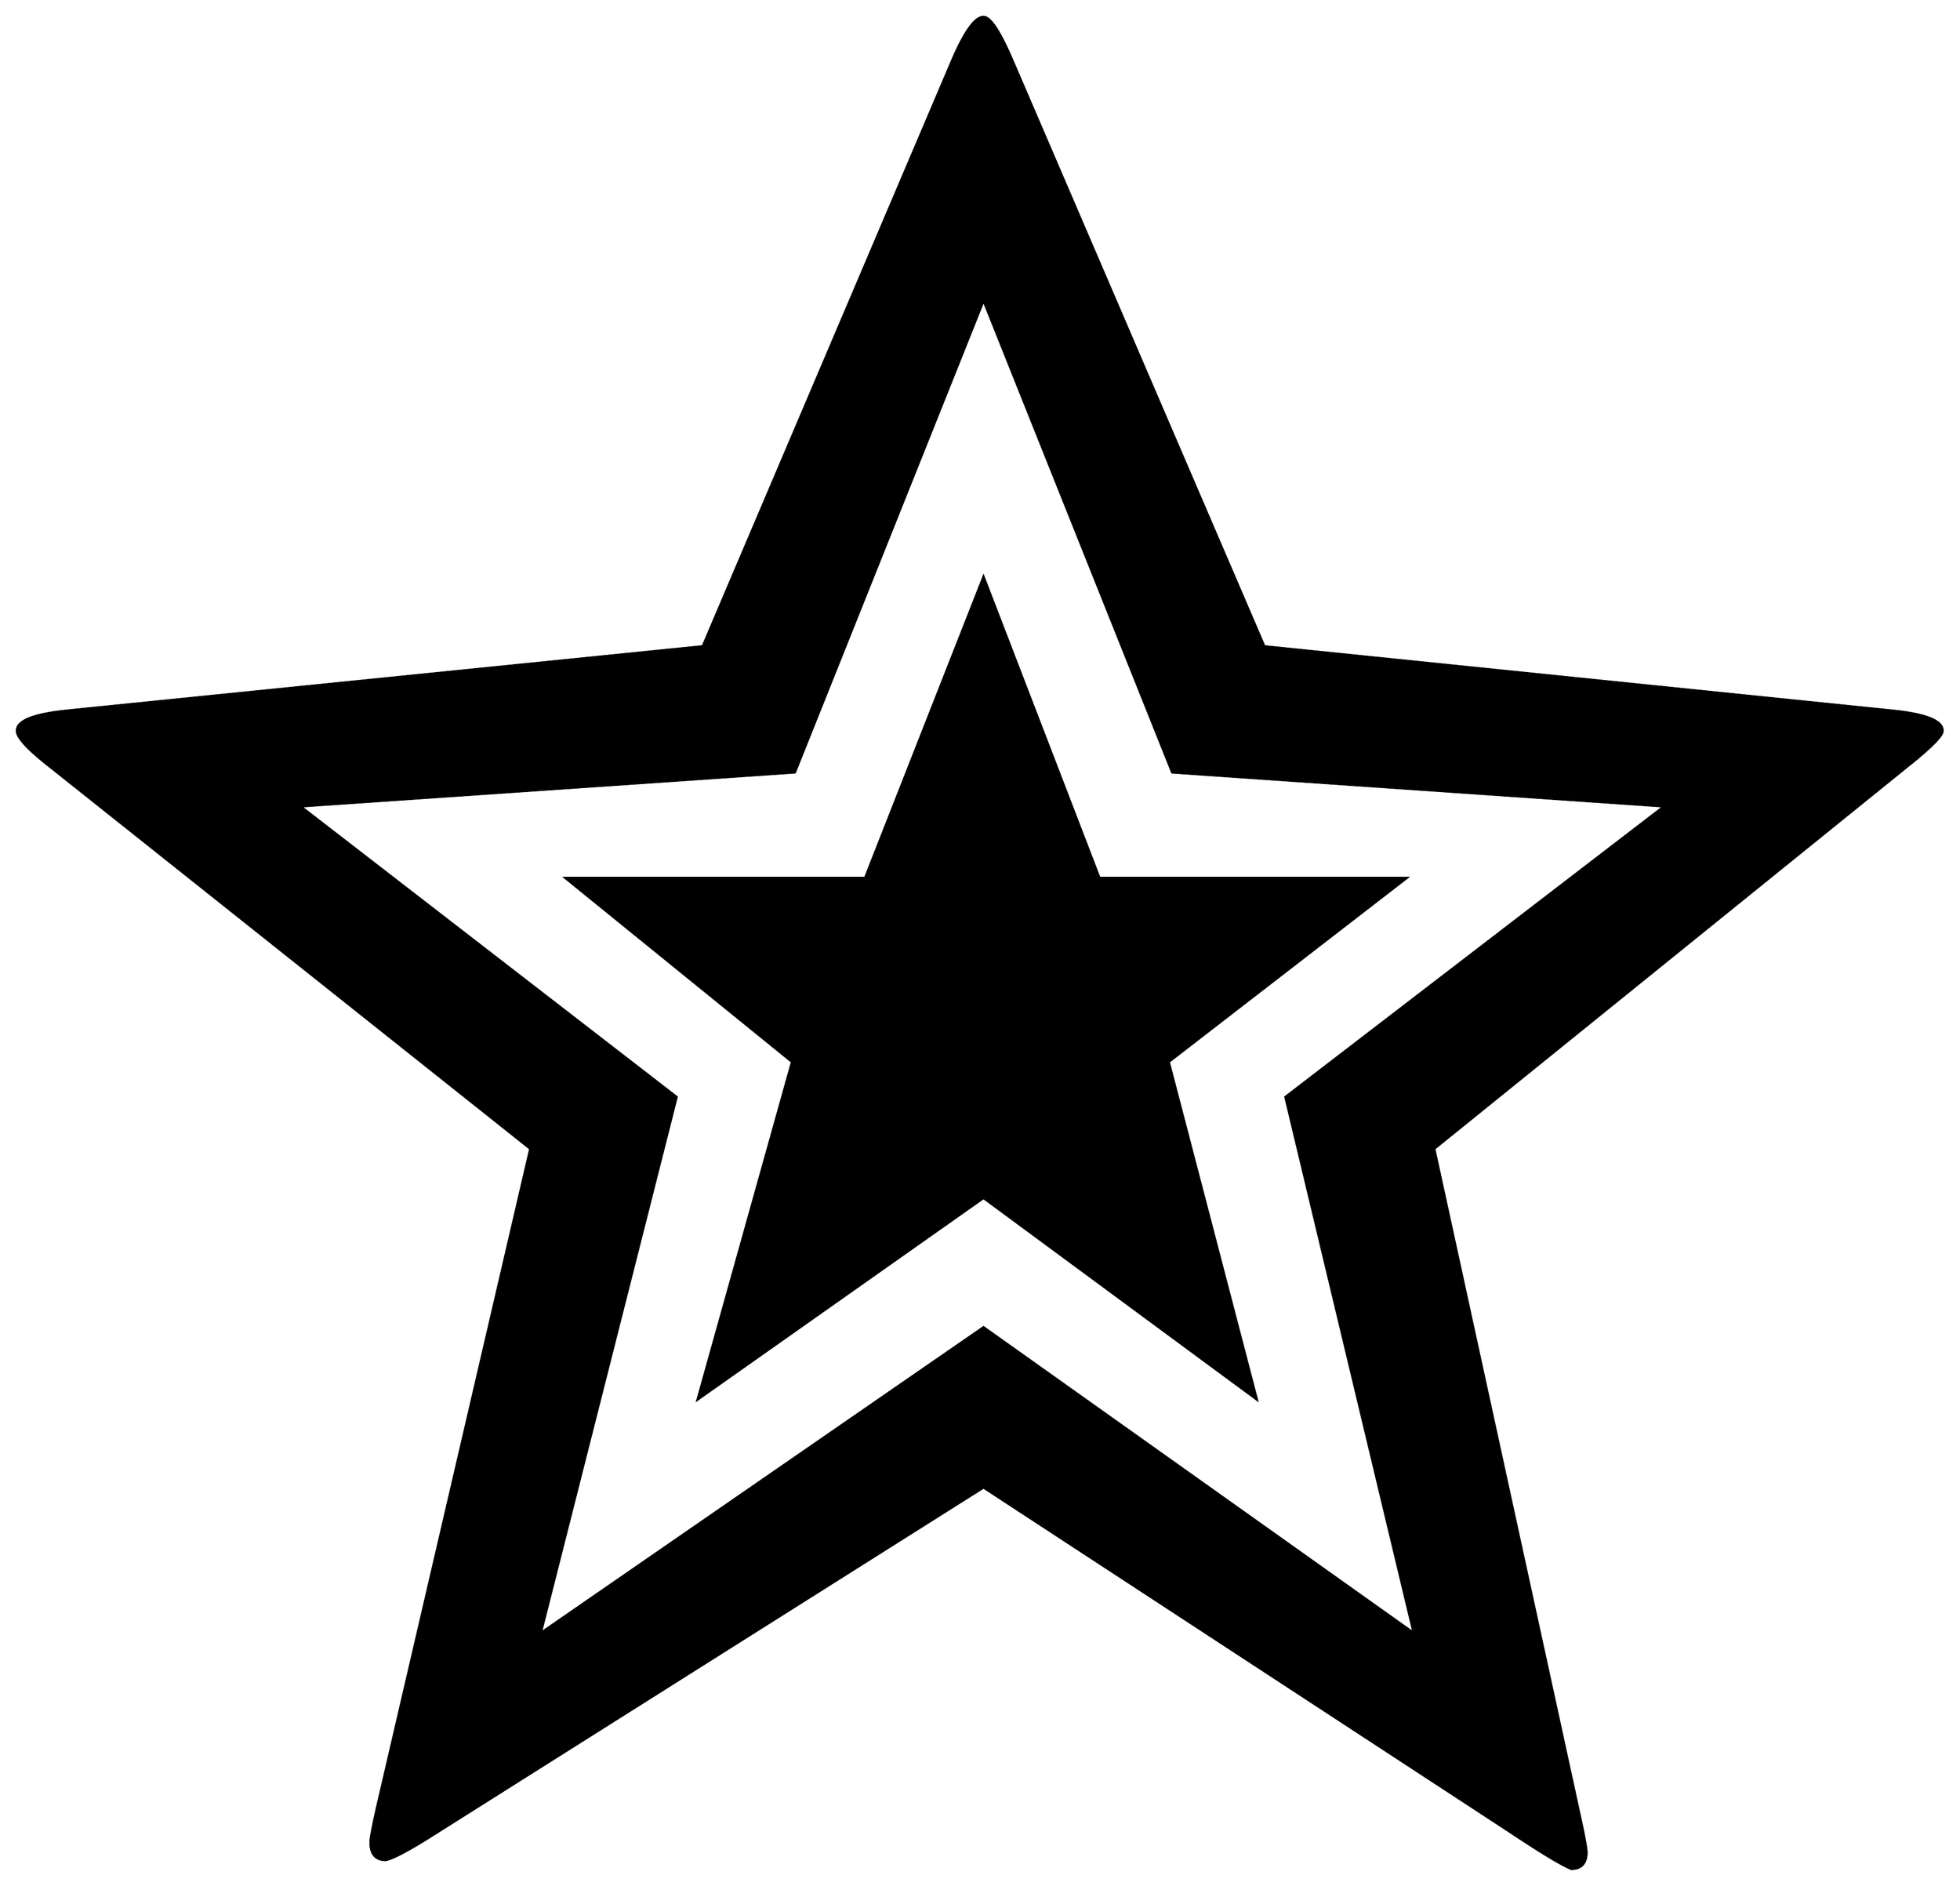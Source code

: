 


\begin{tikzpicture}[y=0.80pt, x=0.80pt, yscale=-1.0, xscale=1.0, inner sep=0pt, outer sep=0pt]
\begin{scope}[shift={(100.0,1832.0)},nonzero rule]
  \path[draw=.,fill=.,line width=1.600pt] (1630.0,-877.0) ..
    controls (1630.0,-873.0) and (1620.333,-863.333) ..
    (1601.0,-848.0) -- (1226.0,-545.0) -- (1341.0,-18.0) ..
    controls (1345.0,0.0) and (1347.0,10.667) .. (1347.0,14.0) ..
    controls (1347.0,22.667) and (1343.0,27.0) .. (1335.0,27.0) ..
    controls (1327.0,23.667) and (1311.0,14.0) .. (1287.0,-2.0) --
    (868.0,-276.0) -- (429.0,1.0) .. controls (411.0,12.333) and
    (399.0,18.667) .. (393.0,20.0) .. controls (385.0,20.0) and
    (381.0,15.333) .. (381.0,6.0) .. controls (381.0,2.667) and
    (383.0,-7.667) .. (387.0,-25.0) -- (508.0,-545.0) --
    (127.0,-848.0) .. controls (109.0,-862.0) and (100.0,-871.667)
    .. (100.0,-877.0) .. controls (100.0,-885.0) and
    (113.667,-890.333) .. (141.0,-893.0) -- (645.0,-944.0) --
    (843.0,-1409.0) .. controls (853.0,-1432.333) and
    (861.333,-1444.0) .. (868.0,-1444.0) .. controls
    (873.333,-1444.0) and (881.0,-1432.333) .. (891.0,-1409.0) --
    (1091.0,-944.0) -- (1589.0,-893.0) .. controls
    (1616.333,-890.333) and (1630.0,-885.0) .. (1630.0,-877.0) --
    cycle(1409.0,-817.0) -- (1018.0,-844.0) -- (868.0,-1219.0)
    -- (718.0,-844.0) -- (325.0,-817.0) -- (624.0,-586.0) --
    (516.0,-160.0) -- (868.0,-403.0) -- (1210.0,-160.0) --
    (1108.0,-586.0) -- (1409.0,-817.0) -- cycle(1204.0,-760.0)
    -- (1015.0,-614.0) -- (1085.0,-346.0) -- (868.0,-506.0) --
    (641.0,-346.0) -- (716.0,-614.0) -- (536.0,-760.0) --
    (774.0,-760.0) -- (868.0,-999.0) -- (960.0,-760.0) --
    (1204.0,-760.0) -- cycle;
\end{scope}

\end{tikzpicture}

